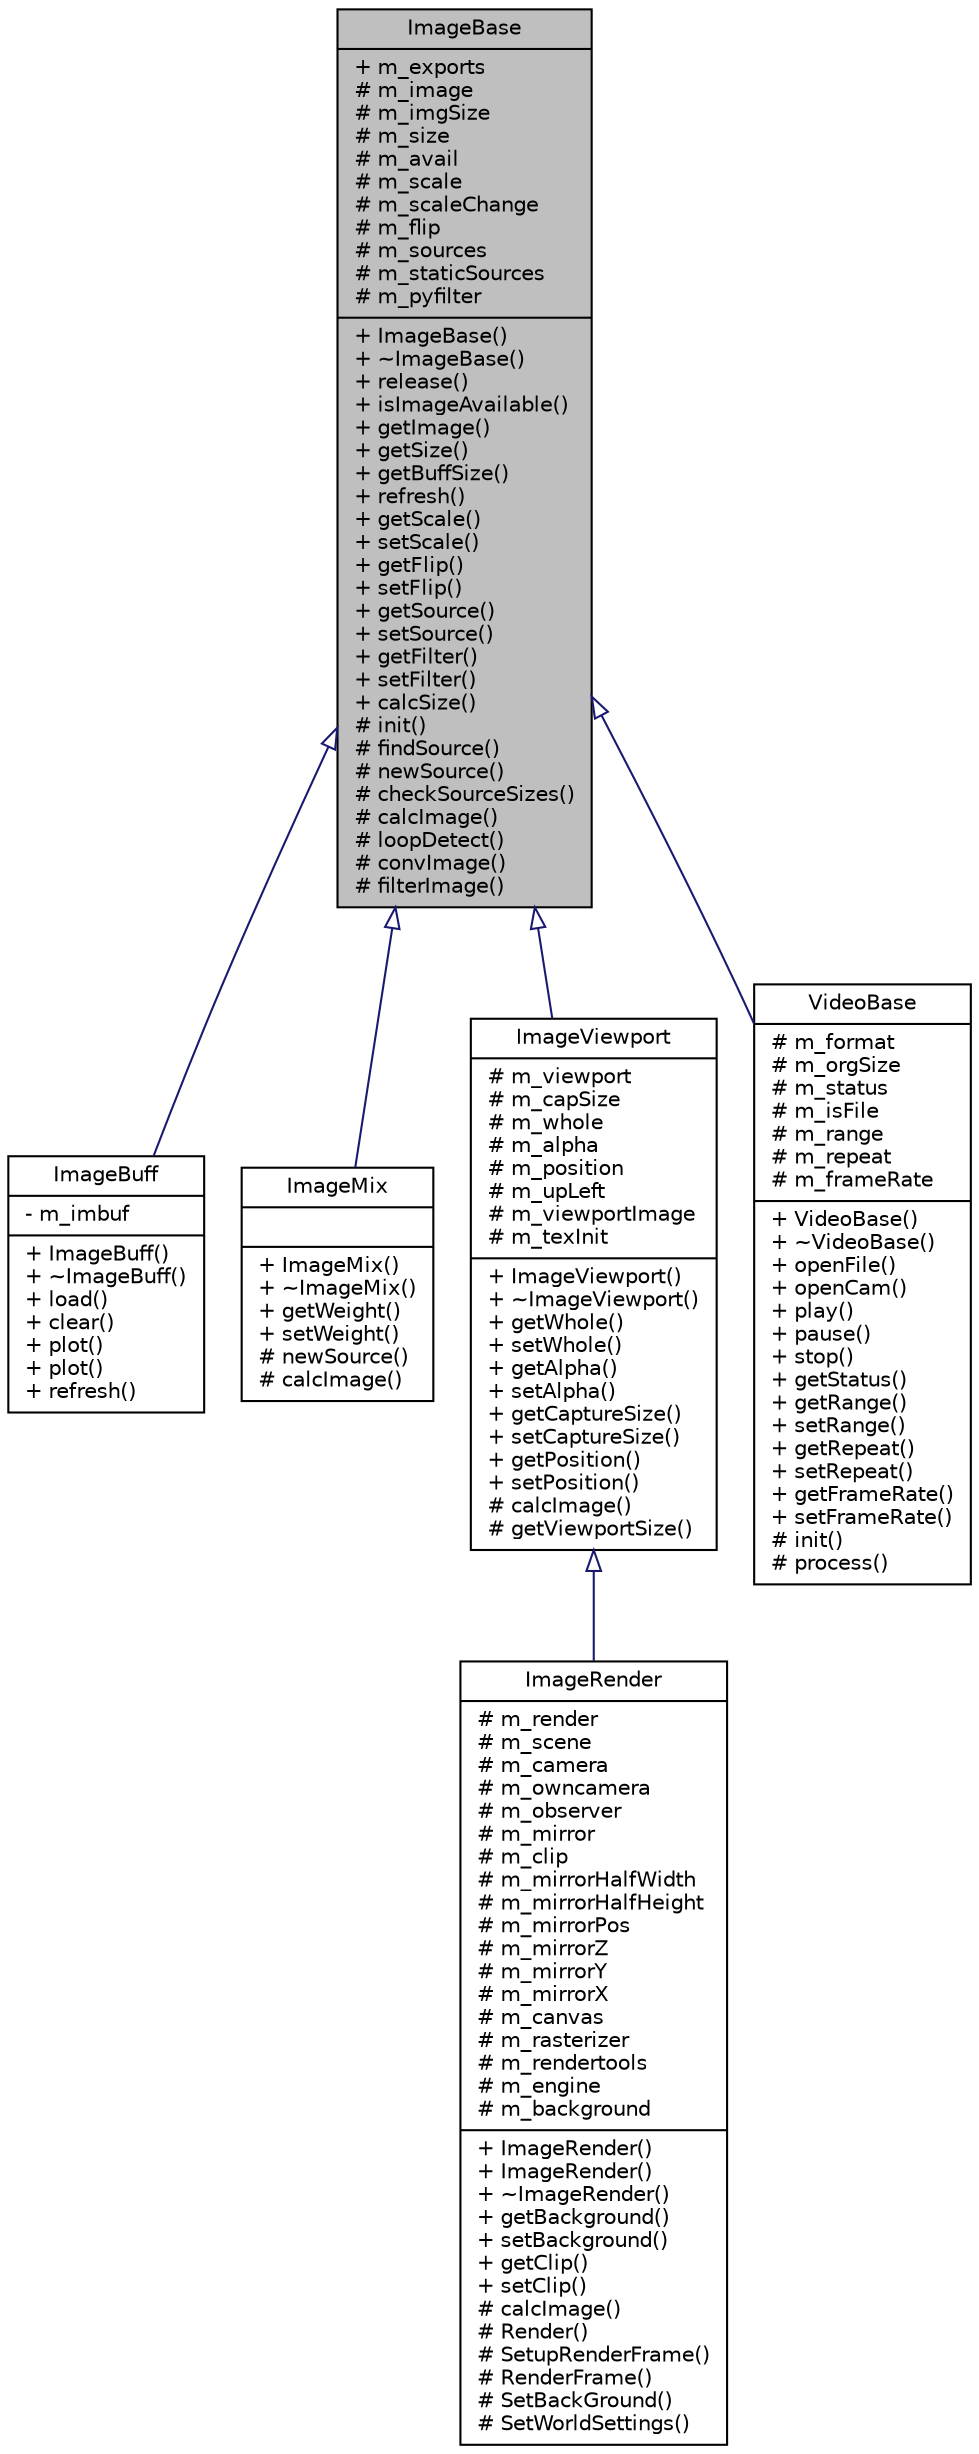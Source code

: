 digraph G
{
  edge [fontname="Helvetica",fontsize="10",labelfontname="Helvetica",labelfontsize="10"];
  node [fontname="Helvetica",fontsize="10",shape=record];
  Node1 [label="{ImageBase\n|+ m_exports\l# m_image\l# m_imgSize\l# m_size\l# m_avail\l# m_scale\l# m_scaleChange\l# m_flip\l# m_sources\l# m_staticSources\l# m_pyfilter\l|+ ImageBase()\l+ ~ImageBase()\l+ release()\l+ isImageAvailable()\l+ getImage()\l+ getSize()\l+ getBuffSize()\l+ refresh()\l+ getScale()\l+ setScale()\l+ getFlip()\l+ setFlip()\l+ getSource()\l+ setSource()\l+ getFilter()\l+ setFilter()\l+ calcSize()\l# init()\l# findSource()\l# newSource()\l# checkSourceSizes()\l# calcImage()\l# loopDetect()\l# convImage()\l# filterImage()\l}",height=0.2,width=0.4,color="black", fillcolor="grey75", style="filled" fontcolor="black"];
  Node1 -> Node2 [dir=back,color="midnightblue",fontsize="10",style="solid",arrowtail="empty",fontname="Helvetica"];
  Node2 [label="{ImageBuff\n|- m_imbuf\l|+ ImageBuff()\l+ ~ImageBuff()\l+ load()\l+ clear()\l+ plot()\l+ plot()\l+ refresh()\l}",height=0.2,width=0.4,color="black", fillcolor="white", style="filled",URL="$d4/d05/classImageBuff.html",tooltip="class for image buffer"];
  Node1 -> Node3 [dir=back,color="midnightblue",fontsize="10",style="solid",arrowtail="empty",fontname="Helvetica"];
  Node3 [label="{ImageMix\n||+ ImageMix()\l+ ~ImageMix()\l+ getWeight()\l+ setWeight()\l# newSource()\l# calcImage()\l}",height=0.2,width=0.4,color="black", fillcolor="white", style="filled",URL="$d6/de6/classImageMix.html",tooltip="class for image mixer"];
  Node1 -> Node4 [dir=back,color="midnightblue",fontsize="10",style="solid",arrowtail="empty",fontname="Helvetica"];
  Node4 [label="{ImageViewport\n|# m_viewport\l# m_capSize\l# m_whole\l# m_alpha\l# m_position\l# m_upLeft\l# m_viewportImage\l# m_texInit\l|+ ImageViewport()\l+ ~ImageViewport()\l+ getWhole()\l+ setWhole()\l+ getAlpha()\l+ setAlpha()\l+ getCaptureSize()\l+ setCaptureSize()\l+ getPosition()\l+ setPosition()\l# calcImage()\l# getViewportSize()\l}",height=0.2,width=0.4,color="black", fillcolor="white", style="filled",URL="$d5/dbb/classImageViewport.html",tooltip="class for viewport access"];
  Node4 -> Node5 [dir=back,color="midnightblue",fontsize="10",style="solid",arrowtail="empty",fontname="Helvetica"];
  Node5 [label="{ImageRender\n|# m_render\l# m_scene\l# m_camera\l# m_owncamera\l# m_observer\l# m_mirror\l# m_clip\l# m_mirrorHalfWidth\l# m_mirrorHalfHeight\l# m_mirrorPos\l# m_mirrorZ\l# m_mirrorY\l# m_mirrorX\l# m_canvas\l# m_rasterizer\l# m_rendertools\l# m_engine\l# m_background\l|+ ImageRender()\l+ ImageRender()\l+ ~ImageRender()\l+ getBackground()\l+ setBackground()\l+ getClip()\l+ setClip()\l# calcImage()\l# Render()\l# SetupRenderFrame()\l# RenderFrame()\l# SetBackGround()\l# SetWorldSettings()\l}",height=0.2,width=0.4,color="black", fillcolor="white", style="filled",URL="$d9/d39/classImageRender.html",tooltip="class for render 3d scene"];
  Node1 -> Node6 [dir=back,color="midnightblue",fontsize="10",style="solid",arrowtail="empty",fontname="Helvetica"];
  Node6 [label="{VideoBase\n|# m_format\l# m_orgSize\l# m_status\l# m_isFile\l# m_range\l# m_repeat\l# m_frameRate\l|+ VideoBase()\l+ ~VideoBase()\l+ openFile()\l+ openCam()\l+ play()\l+ pause()\l+ stop()\l+ getStatus()\l+ getRange()\l+ setRange()\l+ getRepeat()\l+ setRepeat()\l+ getFrameRate()\l+ setFrameRate()\l# init()\l# process()\l}",height=0.2,width=0.4,color="black", fillcolor="white", style="filled",URL="$d4/d6c/classVideoBase.html",tooltip="base class for video source"];
}
